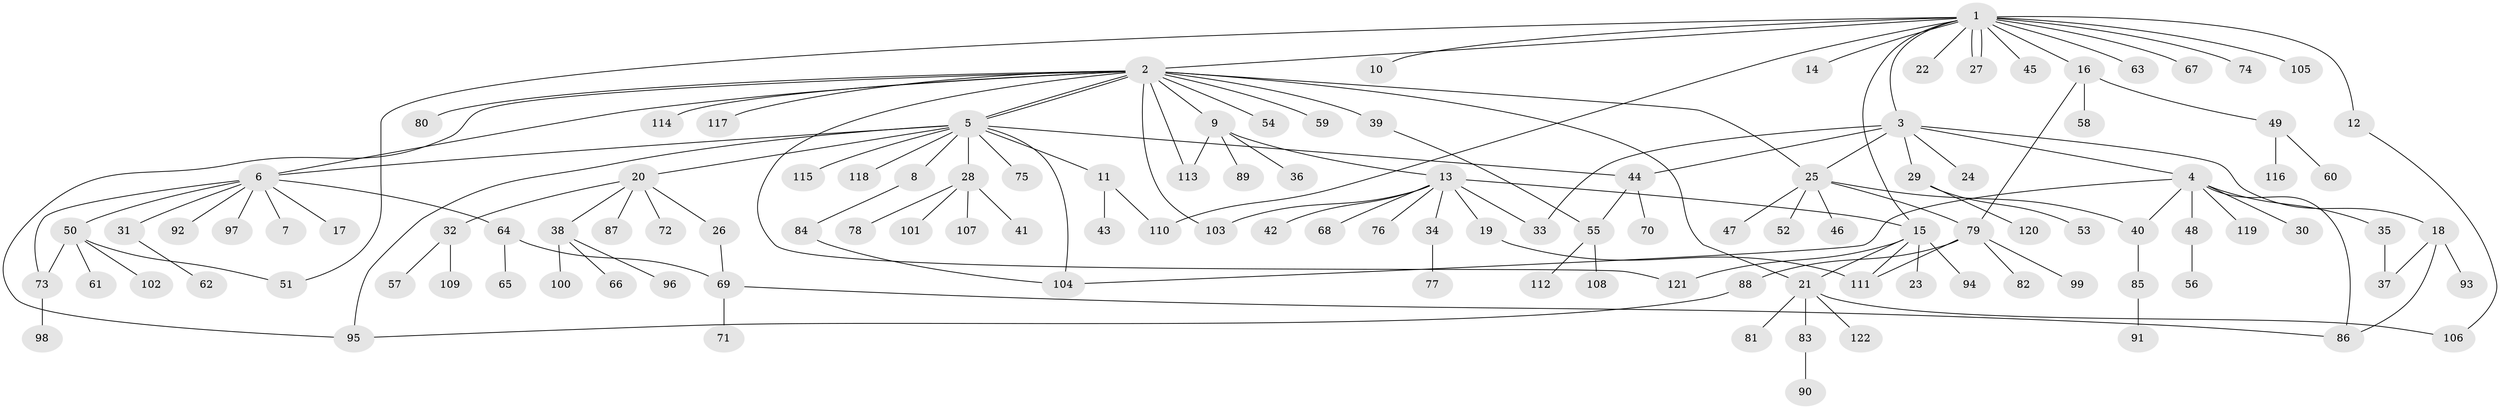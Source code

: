 // coarse degree distribution, {10: 0.03278688524590164, 1: 0.819672131147541, 17: 0.03278688524590164, 3: 0.03278688524590164, 2: 0.06557377049180328, 18: 0.01639344262295082}
// Generated by graph-tools (version 1.1) at 2025/50/03/04/25 21:50:35]
// undirected, 122 vertices, 149 edges
graph export_dot {
graph [start="1"]
  node [color=gray90,style=filled];
  1;
  2;
  3;
  4;
  5;
  6;
  7;
  8;
  9;
  10;
  11;
  12;
  13;
  14;
  15;
  16;
  17;
  18;
  19;
  20;
  21;
  22;
  23;
  24;
  25;
  26;
  27;
  28;
  29;
  30;
  31;
  32;
  33;
  34;
  35;
  36;
  37;
  38;
  39;
  40;
  41;
  42;
  43;
  44;
  45;
  46;
  47;
  48;
  49;
  50;
  51;
  52;
  53;
  54;
  55;
  56;
  57;
  58;
  59;
  60;
  61;
  62;
  63;
  64;
  65;
  66;
  67;
  68;
  69;
  70;
  71;
  72;
  73;
  74;
  75;
  76;
  77;
  78;
  79;
  80;
  81;
  82;
  83;
  84;
  85;
  86;
  87;
  88;
  89;
  90;
  91;
  92;
  93;
  94;
  95;
  96;
  97;
  98;
  99;
  100;
  101;
  102;
  103;
  104;
  105;
  106;
  107;
  108;
  109;
  110;
  111;
  112;
  113;
  114;
  115;
  116;
  117;
  118;
  119;
  120;
  121;
  122;
  1 -- 2;
  1 -- 3;
  1 -- 10;
  1 -- 12;
  1 -- 14;
  1 -- 15;
  1 -- 16;
  1 -- 22;
  1 -- 27;
  1 -- 27;
  1 -- 45;
  1 -- 51;
  1 -- 63;
  1 -- 67;
  1 -- 74;
  1 -- 105;
  1 -- 110;
  2 -- 5;
  2 -- 5;
  2 -- 6;
  2 -- 9;
  2 -- 21;
  2 -- 25;
  2 -- 39;
  2 -- 54;
  2 -- 59;
  2 -- 80;
  2 -- 95;
  2 -- 103;
  2 -- 113;
  2 -- 114;
  2 -- 117;
  2 -- 121;
  3 -- 4;
  3 -- 18;
  3 -- 24;
  3 -- 25;
  3 -- 29;
  3 -- 33;
  3 -- 44;
  4 -- 30;
  4 -- 35;
  4 -- 40;
  4 -- 48;
  4 -- 86;
  4 -- 104;
  4 -- 119;
  5 -- 6;
  5 -- 8;
  5 -- 11;
  5 -- 20;
  5 -- 28;
  5 -- 44;
  5 -- 75;
  5 -- 95;
  5 -- 104;
  5 -- 115;
  5 -- 118;
  6 -- 7;
  6 -- 17;
  6 -- 31;
  6 -- 50;
  6 -- 64;
  6 -- 73;
  6 -- 92;
  6 -- 97;
  8 -- 84;
  9 -- 13;
  9 -- 36;
  9 -- 89;
  9 -- 113;
  11 -- 43;
  11 -- 110;
  12 -- 106;
  13 -- 15;
  13 -- 19;
  13 -- 33;
  13 -- 34;
  13 -- 42;
  13 -- 68;
  13 -- 76;
  13 -- 103;
  15 -- 21;
  15 -- 23;
  15 -- 94;
  15 -- 111;
  15 -- 121;
  16 -- 49;
  16 -- 58;
  16 -- 79;
  18 -- 37;
  18 -- 86;
  18 -- 93;
  19 -- 111;
  20 -- 26;
  20 -- 32;
  20 -- 38;
  20 -- 72;
  20 -- 87;
  21 -- 81;
  21 -- 83;
  21 -- 106;
  21 -- 122;
  25 -- 40;
  25 -- 46;
  25 -- 47;
  25 -- 52;
  25 -- 79;
  26 -- 69;
  28 -- 41;
  28 -- 78;
  28 -- 101;
  28 -- 107;
  29 -- 53;
  29 -- 120;
  31 -- 62;
  32 -- 57;
  32 -- 109;
  34 -- 77;
  35 -- 37;
  38 -- 66;
  38 -- 96;
  38 -- 100;
  39 -- 55;
  40 -- 85;
  44 -- 55;
  44 -- 70;
  48 -- 56;
  49 -- 60;
  49 -- 116;
  50 -- 51;
  50 -- 61;
  50 -- 73;
  50 -- 102;
  55 -- 108;
  55 -- 112;
  64 -- 65;
  64 -- 69;
  69 -- 71;
  69 -- 86;
  73 -- 98;
  79 -- 82;
  79 -- 88;
  79 -- 99;
  79 -- 111;
  83 -- 90;
  84 -- 104;
  85 -- 91;
  88 -- 95;
}
